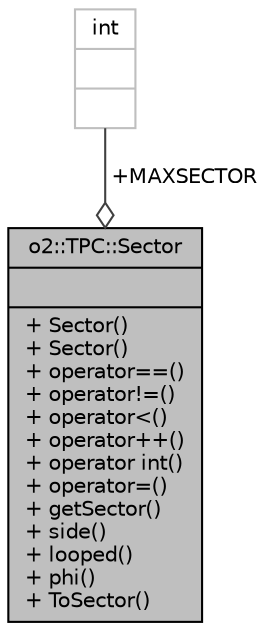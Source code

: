 digraph "o2::TPC::Sector"
{
 // INTERACTIVE_SVG=YES
  bgcolor="transparent";
  edge [fontname="Helvetica",fontsize="10",labelfontname="Helvetica",labelfontsize="10"];
  node [fontname="Helvetica",fontsize="10",shape=record];
  Node1 [label="{o2::TPC::Sector\n||+ Sector()\l+ Sector()\l+ operator==()\l+ operator!=()\l+ operator\<()\l+ operator++()\l+ operator int()\l+ operator=()\l+ getSector()\l+ side()\l+ looped()\l+ phi()\l+ ToSector()\l}",height=0.2,width=0.4,color="black", fillcolor="grey75", style="filled" fontcolor="black"];
  Node2 -> Node1 [color="grey25",fontsize="10",style="solid",label=" +MAXSECTOR" ,arrowhead="odiamond",fontname="Helvetica"];
  Node2 [label="{int\n||}",height=0.2,width=0.4,color="grey75"];
}
